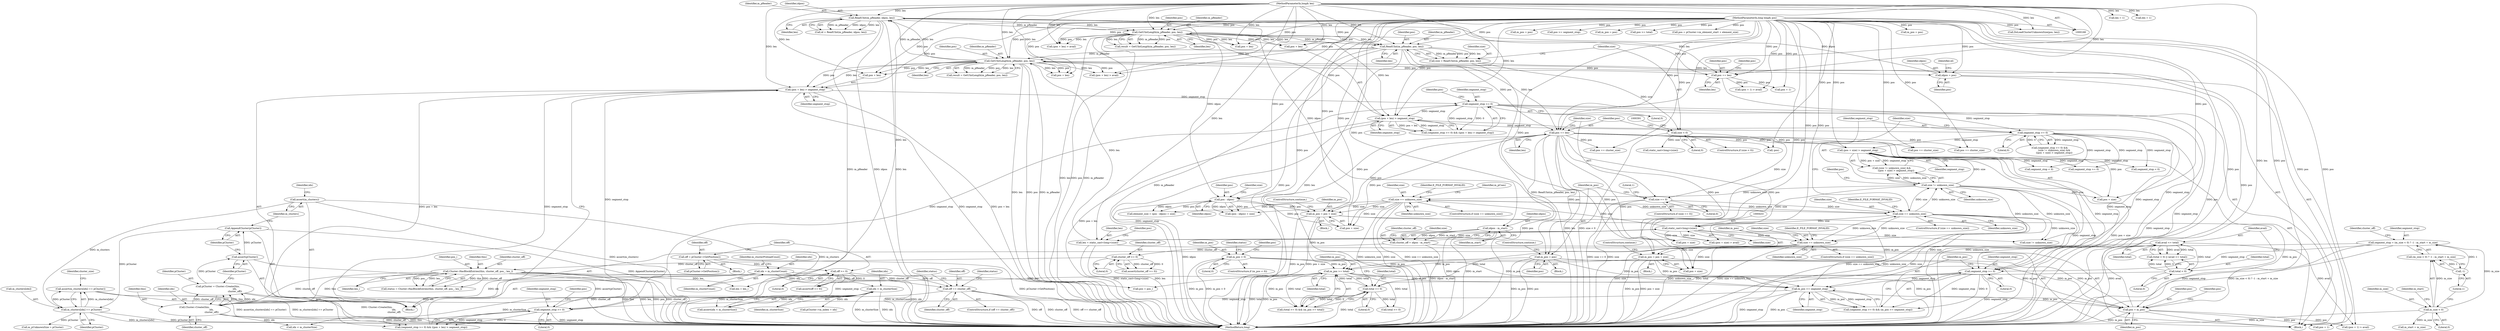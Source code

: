 digraph "1_Android_04839626ed859623901ebd3a5fd483982186b59d_26@API" {
"1000691" [label="(Call,assert(m_clusters[idx] == pCluster))"];
"1000692" [label="(Call,m_clusters[idx] == pCluster)"];
"1000685" [label="(Call,assert(m_clusters))"];
"1000683" [label="(Call,AppendCluster(pCluster))"];
"1000681" [label="(Call,assert(pCluster))"];
"1000675" [label="(Call,pCluster = Cluster::Create(this,\n                                              idx,\n                                              cluster_off))"];
"1000677" [label="(Call,Cluster::Create(this,\n                                              idx,\n                                              cluster_off))"];
"1000517" [label="(Call,Cluster::HasBlockEntries(this, cluster_off, pos_, len_))"];
"1000510" [label="(Call,cluster_off >= 0)"];
"1000496" [label="(Call,cluster_off = idpos - m_start)"];
"1000498" [label="(Call,idpos - m_start)"];
"1000311" [label="(Call,ReadUInt(m_pReader, idpos, len))"];
"1000266" [label="(Call,GetUIntLength(m_pReader, pos, len))"];
"1000381" [label="(Call,ReadUInt(m_pReader, pos, len))"];
"1000340" [label="(Call,GetUIntLength(m_pReader, pos, len))"];
"1000169" [label="(MethodParameterIn,long long& pos)"];
"1000323" [label="(Call,pos += len)"];
"1000170" [label="(MethodParameterIn,long& len)"];
"1000248" [label="(Call,pos = m_pos)"];
"1000401" [label="(Call,m_pos = pos)"];
"1000393" [label="(Call,pos += len)"];
"1000473" [label="(Call,m_pos = pos + size)"];
"1000463" [label="(Call,pos - idpos)"];
"1000449" [label="(Call,size == unknown_size)"];
"1000432" [label="(Call,static_cast<long>(size))"];
"1000408" [label="(Call,size == unknown_size)"];
"1000397" [label="(Call,size == 0)"];
"1000386" [label="(Call,size < 0)"];
"1000379" [label="(Call,size = ReadUInt(m_pReader, pos, len))"];
"1000485" [label="(Call,size == unknown_size)"];
"1000419" [label="(Call,size != unknown_size)"];
"1000490" [label="(Call,m_pos = pos + size)"];
"1000233" [label="(Call,m_pos >= total)"];
"1000173" [label="(Call,m_pos < 0)"];
"1000230" [label="(Call,total >= 0)"];
"1000201" [label="(Call,avail <= total)"];
"1000198" [label="(Call,total < 0)"];
"1000243" [label="(Call,m_pos >= segment_stop)"];
"1000240" [label="(Call,segment_stop >= 0)"];
"1000360" [label="(Call,segment_stop >= 0)"];
"1000289" [label="(Call,(pos + len) > segment_stop)"];
"1000286" [label="(Call,segment_stop >= 0)"];
"1000205" [label="(Call,segment_stop = (m_size < 0) ? -1 : m_start + m_size)"];
"1000211" [label="(Call,-1)"];
"1000208" [label="(Call,m_size < 0)"];
"1000422" [label="(Call,(pos + size) > segment_stop)"];
"1000415" [label="(Call,segment_stop >= 0)"];
"1000363" [label="(Call,(pos + len) > segment_stop)"];
"1000430" [label="(Call,len = static_cast<long>(size))"];
"1000305" [label="(Call,idpos = pos)"];
"1000545" [label="(Call,idx < m_clusterSize)"];
"1000536" [label="(Call,idx = m_clusterCount)"];
"1000570" [label="(Call,off == cluster_off)"];
"1000566" [label="(Call,off >= 0)"];
"1000562" [label="(Call,off = pCluster->GetPosition())"];
"1000396" [label="(ControlStructure,if (size == 0))"];
"1000404" [label="(ControlStructure,continue;)"];
"1000500" [label="(Identifier,m_start)"];
"1000381" [label="(Call,ReadUInt(m_pReader, pos, len))"];
"1000465" [label="(Identifier,idpos)"];
"1000249" [label="(Identifier,pos)"];
"1000484" [label="(ControlStructure,if (size == unknown_size))"];
"1000175" [label="(Literal,0)"];
"1000244" [label="(Identifier,m_pos)"];
"1000449" [label="(Call,size == unknown_size)"];
"1000409" [label="(Identifier,size)"];
"1000710" [label="(Call,segment_stop < 0)"];
"1000363" [label="(Call,(pos + len) > segment_stop)"];
"1000566" [label="(Call,off >= 0)"];
"1000314" [label="(Identifier,len)"];
"1000705" [label="(Call,m_pos = pos)"];
"1000235" [label="(Identifier,total)"];
"1000570" [label="(Call,off == cluster_off)"];
"1000692" [label="(Call,m_clusters[idx] == pCluster)"];
"1000462" [label="(Call,(pos - idpos) + size)"];
"1000386" [label="(Call,size < 0)"];
"1000267" [label="(Identifier,m_pReader)"];
"1000456" [label="(Identifier,m_pCues)"];
"1000266" [label="(Call,GetUIntLength(m_pReader, pos, len))"];
"1000447" [label="(Block,)"];
"1000497" [label="(Identifier,cluster_off)"];
"1000177" [label="(Call,DoLoadClusterUnknownSize(pos, len))"];
"1000422" [label="(Call,(pos + size) > segment_stop)"];
"1000258" [label="(Call,len = 1)"];
"1000478" [label="(ControlStructure,continue;)"];
"1000572" [label="(Identifier,cluster_off)"];
"1000541" [label="(Identifier,m_clusterPreloadCount)"];
"1000571" [label="(Identifier,off)"];
"1000239" [label="(Call,(segment_stop >= 0) && (m_pos >= segment_stop))"];
"1000658" [label="(Call,segment_stop >= 0)"];
"1000169" [label="(MethodParameterIn,long long& pos)"];
"1000198" [label="(Call,total < 0)"];
"1000546" [label="(Identifier,idx)"];
"1000297" [label="(Call,(pos + len) > avail)"];
"1000394" [label="(Identifier,pos)"];
"1000340" [label="(Call,GetUIntLength(m_pReader, pos, len))"];
"1000342" [label="(Identifier,pos)"];
"1000486" [label="(Identifier,size)"];
"1000364" [label="(Call,pos + len)"];
"1000644" [label="(Call,total >= 0)"];
"1000620" [label="(Call,segment_stop < 0)"];
"1000567" [label="(Identifier,off)"];
"1000241" [label="(Identifier,segment_stop)"];
"1000212" [label="(Literal,1)"];
"1000328" [label="(Call,pos + 1)"];
"1000393" [label="(Call,pos += len)"];
"1000544" [label="(Call,assert(idx < m_clusterSize))"];
"1000576" [label="(Identifier,status)"];
"1000543" [label="(Block,)"];
"1000696" [label="(Identifier,pCluster)"];
"1000684" [label="(Identifier,pCluster)"];
"1000615" [label="(Call,m_pos = pos)"];
"1000519" [label="(Identifier,cluster_off)"];
"1000515" [label="(Call,status = Cluster::HasBlockEntries(this, cluster_off, pos_, len_))"];
"1000502" [label="(Call,size != unknown_size)"];
"1000385" [label="(ControlStructure,if (size < 0))"];
"1000213" [label="(Call,m_start + m_size)"];
"1000210" [label="(Literal,0)"];
"1000400" [label="(Block,)"];
"1000424" [label="(Identifier,pos)"];
"1000661" [label="(Call,pos >= segment_stop)"];
"1000510" [label="(Call,cluster_off >= 0)"];
"1000699" [label="(Identifier,cluster_size)"];
"1000688" [label="(Call,idx < m_clusterSize)"];
"1000417" [label="(Literal,0)"];
"1000408" [label="(Call,size == unknown_size)"];
"1000242" [label="(Literal,0)"];
"1000325" [label="(Identifier,len)"];
"1000312" [label="(Identifier,m_pReader)"];
"1000203" [label="(Identifier,total)"];
"1000520" [label="(Identifier,pos_)"];
"1000491" [label="(Identifier,m_pos)"];
"1000538" [label="(Identifier,m_clusterCount)"];
"1000233" [label="(Call,m_pos >= total)"];
"1000512" [label="(Literal,0)"];
"1000232" [label="(Literal,0)"];
"1000209" [label="(Identifier,m_size)"];
"1000240" [label="(Call,segment_stop >= 0)"];
"1000670" [label="(Call,m_pos = pos)"];
"1000415" [label="(Call,segment_stop >= 0)"];
"1000475" [label="(Call,pos + size)"];
"1000685" [label="(Call,assert(m_clusters))"];
"1000252" [label="(Call,(pos + 1) > avail)"];
"1000229" [label="(Call,(total >= 0) && (m_pos >= total))"];
"1000683" [label="(Call,AppendCluster(pCluster))"];
"1000298" [label="(Call,pos + len)"];
"1000431" [label="(Identifier,len)"];
"1000305" [label="(Call,idpos = pos)"];
"1000473" [label="(Call,m_pos = pos + size)"];
"1000639" [label="(Call,pos += cluster_size)"];
"1000450" [label="(Identifier,size)"];
"1000324" [label="(Identifier,pos)"];
"1000489" [label="(Identifier,E_FILE_FORMAT_INVALID)"];
"1000207" [label="(Call,(m_size < 0) ? -1 : m_start + m_size)"];
"1000199" [label="(Identifier,total)"];
"1000341" [label="(Identifier,m_pReader)"];
"1000463" [label="(Call,pos - idpos)"];
"1000678" [label="(Identifier,this)"];
"1000214" [label="(Identifier,m_start)"];
"1000285" [label="(Call,(segment_stop >= 0) && ((pos + len) > segment_stop))"];
"1000430" [label="(Call,len = static_cast<long>(size))"];
"1000269" [label="(Identifier,len)"];
"1000234" [label="(Identifier,m_pos)"];
"1000474" [label="(Identifier,m_pos)"];
"1000171" [label="(Block,)"];
"1000536" [label="(Call,idx = m_clusterCount)"];
"1000460" [label="(Call,element_size = (pos - idpos) + size)"];
"1000250" [label="(Identifier,m_pos)"];
"1000432" [label="(Call,static_cast<long>(size))"];
"1000499" [label="(Identifier,idpos)"];
"1000682" [label="(Identifier,pCluster)"];
"1000416" [label="(Identifier,segment_stop)"];
"1000503" [label="(Identifier,size)"];
"1000723" [label="(Call,-pos)"];
"1000584" [label="(Call,pos += cluster_size)"];
"1001022" [label="(MethodReturn,long)"];
"1000426" [label="(Identifier,segment_stop)"];
"1000569" [label="(ControlStructure,if (off == cluster_off))"];
"1000327" [label="(Call,(pos + 1) > avail)"];
"1000483" [label="(Block,)"];
"1000365" [label="(Identifier,pos)"];
"1000438" [label="(Identifier,pos)"];
"1000362" [label="(Literal,0)"];
"1000563" [label="(Identifier,off)"];
"1000205" [label="(Call,segment_stop = (m_size < 0) ? -1 : m_start + m_size)"];
"1000565" [label="(Call,assert(off >= 0))"];
"1000268" [label="(Identifier,pos)"];
"1000323" [label="(Call,pos += len)"];
"1000418" [label="(Call,(size != unknown_size) &&\n            ((pos + size) > segment_stop))"];
"1000537" [label="(Identifier,idx)"];
"1000412" [label="(Identifier,E_FILE_FORMAT_INVALID)"];
"1000545" [label="(Call,idx < m_clusterSize)"];
"1000387" [label="(Identifier,size)"];
"1000173" [label="(Call,m_pos < 0)"];
"1000170" [label="(MethodParameterIn,long& len)"];
"1000466" [label="(Identifier,size)"];
"1000253" [label="(Call,pos + 1)"];
"1000395" [label="(Identifier,len)"];
"1000464" [label="(Identifier,pos)"];
"1000630" [label="(Identifier,status)"];
"1000421" [label="(Identifier,unknown_size)"];
"1000206" [label="(Identifier,segment_stop)"];
"1000691" [label="(Call,assert(m_clusters[idx] == pCluster))"];
"1000254" [label="(Identifier,pos)"];
"1000311" [label="(Call,ReadUInt(m_pReader, idpos, len))"];
"1000397" [label="(Call,size == 0)"];
"1000383" [label="(Identifier,pos)"];
"1000496" [label="(Call,cluster_off = idpos - m_start)"];
"1000310" [label="(Identifier,id)"];
"1000511" [label="(Identifier,cluster_off)"];
"1000382" [label="(Identifier,m_pReader)"];
"1000530" [label="(Call,len = len_)"];
"1000498" [label="(Call,idpos - m_start)"];
"1000309" [label="(Call,id = ReadUInt(m_pReader, idpos, len))"];
"1000495" [label="(ControlStructure,continue;)"];
"1000197" [label="(Call,(total < 0) || (avail <= total))"];
"1000407" [label="(ControlStructure,if (size == unknown_size))"];
"1000202" [label="(Identifier,avail)"];
"1000371" [label="(Call,(pos + len) > avail)"];
"1000492" [label="(Call,pos + size)"];
"1000287" [label="(Identifier,segment_stop)"];
"1000718" [label="(Call,m_pUnknownSize = pCluster)"];
"1000211" [label="(Call,-1)"];
"1000367" [label="(Identifier,segment_stop)"];
"1000547" [label="(Identifier,m_clusterSize)"];
"1000414" [label="(Call,(segment_stop >= 0) &&\n            (size != unknown_size) &&\n            ((pos + size) > segment_stop))"];
"1000564" [label="(Call,pCluster->GetPosition())"];
"1000333" [label="(Call,len = 1)"];
"1000437" [label="(Call,pos + size)"];
"1000329" [label="(Identifier,pos)"];
"1000231" [label="(Identifier,total)"];
"1000248" [label="(Call,pos = m_pos)"];
"1000509" [label="(Call,assert(cluster_off >= 0))"];
"1000360" [label="(Call,segment_stop >= 0)"];
"1000307" [label="(Identifier,pos)"];
"1000562" [label="(Call,off = pCluster->GetPosition())"];
"1000390" [label="(Call,static_cast<long>(size))"];
"1000289" [label="(Call,(pos + len) > segment_stop)"];
"1000403" [label="(Identifier,pos)"];
"1000487" [label="(Identifier,unknown_size)"];
"1000286" [label="(Call,segment_stop >= 0)"];
"1000679" [label="(Identifier,idx)"];
"1000380" [label="(Identifier,size)"];
"1000451" [label="(Identifier,unknown_size)"];
"1000338" [label="(Call,result = GetUIntLength(m_pReader, pos, len))"];
"1000693" [label="(Call,m_clusters[idx])"];
"1000243" [label="(Call,m_pos >= segment_stop)"];
"1000490" [label="(Call,m_pos = pos + size)"];
"1000361" [label="(Identifier,segment_stop)"];
"1000291" [label="(Identifier,pos)"];
"1000399" [label="(Literal,0)"];
"1000372" [label="(Call,pos + len)"];
"1000680" [label="(Identifier,cluster_off)"];
"1000384" [label="(Identifier,len)"];
"1000681" [label="(Call,assert(pCluster))"];
"1000200" [label="(Literal,0)"];
"1000227" [label="(Block,)"];
"1000436" [label="(Call,(pos + size) > avail)"];
"1000359" [label="(Call,(segment_stop >= 0) && ((pos + len) > segment_stop))"];
"1000527" [label="(Call,pos = pos_)"];
"1000675" [label="(Call,pCluster = Cluster::Create(this,\n                                              idx,\n                                              cluster_off))"];
"1000174" [label="(Identifier,m_pos)"];
"1000517" [label="(Call,Cluster::HasBlockEntries(this, cluster_off, pos_, len_))"];
"1000647" [label="(Call,pos >= total)"];
"1000406" [label="(Literal,1)"];
"1000290" [label="(Call,pos + len)"];
"1000606" [label="(Call,pCluster->m_index = idx)"];
"1000230" [label="(Call,total >= 0)"];
"1000485" [label="(Call,size == unknown_size)"];
"1000401" [label="(Call,m_pos = pos)"];
"1000313" [label="(Identifier,idpos)"];
"1000184" [label="(Identifier,status)"];
"1000689" [label="(Identifier,idx)"];
"1000448" [label="(ControlStructure,if (size == unknown_size))"];
"1000423" [label="(Call,pos + size)"];
"1000398" [label="(Identifier,size)"];
"1000178" [label="(Identifier,pos)"];
"1000201" [label="(Call,avail <= total)"];
"1000306" [label="(Identifier,idpos)"];
"1000420" [label="(Identifier,size)"];
"1000677" [label="(Call,Cluster::Create(this,\n                                              idx,\n                                              cluster_off))"];
"1000521" [label="(Identifier,len_)"];
"1000453" [label="(Identifier,E_FILE_FORMAT_INVALID)"];
"1000419" [label="(Call,size != unknown_size)"];
"1000288" [label="(Literal,0)"];
"1000264" [label="(Call,result = GetUIntLength(m_pReader, pos, len))"];
"1000410" [label="(Identifier,unknown_size)"];
"1000388" [label="(Literal,0)"];
"1000599" [label="(Call,pos = pCluster->m_element_start + element_size)"];
"1000686" [label="(Identifier,m_clusters)"];
"1000676" [label="(Identifier,pCluster)"];
"1000343" [label="(Identifier,len)"];
"1000402" [label="(Identifier,m_pos)"];
"1000434" [label="(Identifier,size)"];
"1000245" [label="(Identifier,segment_stop)"];
"1000218" [label="(Identifier,cluster_off)"];
"1000208" [label="(Call,m_size < 0)"];
"1000568" [label="(Literal,0)"];
"1000379" [label="(Call,size = ReadUInt(m_pReader, pos, len))"];
"1000702" [label="(Call,pos += cluster_size)"];
"1000172" [label="(ControlStructure,if (m_pos < 0))"];
"1000293" [label="(Identifier,segment_stop)"];
"1000518" [label="(Identifier,this)"];
"1000691" -> "1000171"  [label="AST: "];
"1000691" -> "1000692"  [label="CFG: "];
"1000692" -> "1000691"  [label="AST: "];
"1000699" -> "1000691"  [label="CFG: "];
"1000691" -> "1001022"  [label="DDG: m_clusters[idx] == pCluster"];
"1000691" -> "1001022"  [label="DDG: assert(m_clusters[idx] == pCluster)"];
"1000692" -> "1000691"  [label="DDG: m_clusters[idx]"];
"1000692" -> "1000691"  [label="DDG: pCluster"];
"1000692" -> "1000696"  [label="CFG: "];
"1000693" -> "1000692"  [label="AST: "];
"1000696" -> "1000692"  [label="AST: "];
"1000692" -> "1001022"  [label="DDG: m_clusters[idx]"];
"1000692" -> "1001022"  [label="DDG: pCluster"];
"1000685" -> "1000692"  [label="DDG: m_clusters"];
"1000683" -> "1000692"  [label="DDG: pCluster"];
"1000692" -> "1000718"  [label="DDG: pCluster"];
"1000685" -> "1000171"  [label="AST: "];
"1000685" -> "1000686"  [label="CFG: "];
"1000686" -> "1000685"  [label="AST: "];
"1000689" -> "1000685"  [label="CFG: "];
"1000685" -> "1001022"  [label="DDG: assert(m_clusters)"];
"1000685" -> "1001022"  [label="DDG: m_clusters"];
"1000683" -> "1000171"  [label="AST: "];
"1000683" -> "1000684"  [label="CFG: "];
"1000684" -> "1000683"  [label="AST: "];
"1000686" -> "1000683"  [label="CFG: "];
"1000683" -> "1001022"  [label="DDG: AppendCluster(pCluster)"];
"1000681" -> "1000683"  [label="DDG: pCluster"];
"1000681" -> "1000171"  [label="AST: "];
"1000681" -> "1000682"  [label="CFG: "];
"1000682" -> "1000681"  [label="AST: "];
"1000684" -> "1000681"  [label="CFG: "];
"1000681" -> "1001022"  [label="DDG: assert(pCluster)"];
"1000675" -> "1000681"  [label="DDG: pCluster"];
"1000675" -> "1000171"  [label="AST: "];
"1000675" -> "1000677"  [label="CFG: "];
"1000676" -> "1000675"  [label="AST: "];
"1000677" -> "1000675"  [label="AST: "];
"1000682" -> "1000675"  [label="CFG: "];
"1000675" -> "1001022"  [label="DDG: Cluster::Create(this,\n                                              idx,\n                                              cluster_off)"];
"1000677" -> "1000675"  [label="DDG: this"];
"1000677" -> "1000675"  [label="DDG: idx"];
"1000677" -> "1000675"  [label="DDG: cluster_off"];
"1000677" -> "1000680"  [label="CFG: "];
"1000678" -> "1000677"  [label="AST: "];
"1000679" -> "1000677"  [label="AST: "];
"1000680" -> "1000677"  [label="AST: "];
"1000677" -> "1001022"  [label="DDG: this"];
"1000677" -> "1001022"  [label="DDG: cluster_off"];
"1000517" -> "1000677"  [label="DDG: this"];
"1000517" -> "1000677"  [label="DDG: cluster_off"];
"1000545" -> "1000677"  [label="DDG: idx"];
"1000536" -> "1000677"  [label="DDG: idx"];
"1000570" -> "1000677"  [label="DDG: cluster_off"];
"1000677" -> "1000688"  [label="DDG: idx"];
"1000517" -> "1000515"  [label="AST: "];
"1000517" -> "1000521"  [label="CFG: "];
"1000518" -> "1000517"  [label="AST: "];
"1000519" -> "1000517"  [label="AST: "];
"1000520" -> "1000517"  [label="AST: "];
"1000521" -> "1000517"  [label="AST: "];
"1000515" -> "1000517"  [label="CFG: "];
"1000517" -> "1001022"  [label="DDG: pos_"];
"1000517" -> "1001022"  [label="DDG: cluster_off"];
"1000517" -> "1001022"  [label="DDG: this"];
"1000517" -> "1001022"  [label="DDG: len_"];
"1000517" -> "1000515"  [label="DDG: this"];
"1000517" -> "1000515"  [label="DDG: cluster_off"];
"1000517" -> "1000515"  [label="DDG: pos_"];
"1000517" -> "1000515"  [label="DDG: len_"];
"1000510" -> "1000517"  [label="DDG: cluster_off"];
"1000517" -> "1000527"  [label="DDG: pos_"];
"1000517" -> "1000530"  [label="DDG: len_"];
"1000517" -> "1000570"  [label="DDG: cluster_off"];
"1000510" -> "1000509"  [label="AST: "];
"1000510" -> "1000512"  [label="CFG: "];
"1000511" -> "1000510"  [label="AST: "];
"1000512" -> "1000510"  [label="AST: "];
"1000509" -> "1000510"  [label="CFG: "];
"1000510" -> "1000509"  [label="DDG: cluster_off"];
"1000510" -> "1000509"  [label="DDG: 0"];
"1000496" -> "1000510"  [label="DDG: cluster_off"];
"1000496" -> "1000227"  [label="AST: "];
"1000496" -> "1000498"  [label="CFG: "];
"1000497" -> "1000496"  [label="AST: "];
"1000498" -> "1000496"  [label="AST: "];
"1000503" -> "1000496"  [label="CFG: "];
"1000496" -> "1001022"  [label="DDG: idpos - m_start"];
"1000498" -> "1000496"  [label="DDG: idpos"];
"1000498" -> "1000496"  [label="DDG: m_start"];
"1000498" -> "1000500"  [label="CFG: "];
"1000499" -> "1000498"  [label="AST: "];
"1000500" -> "1000498"  [label="AST: "];
"1000498" -> "1001022"  [label="DDG: idpos"];
"1000498" -> "1001022"  [label="DDG: m_start"];
"1000311" -> "1000498"  [label="DDG: idpos"];
"1000311" -> "1000309"  [label="AST: "];
"1000311" -> "1000314"  [label="CFG: "];
"1000312" -> "1000311"  [label="AST: "];
"1000313" -> "1000311"  [label="AST: "];
"1000314" -> "1000311"  [label="AST: "];
"1000309" -> "1000311"  [label="CFG: "];
"1000311" -> "1001022"  [label="DDG: m_pReader"];
"1000311" -> "1001022"  [label="DDG: idpos"];
"1000311" -> "1001022"  [label="DDG: len"];
"1000311" -> "1000309"  [label="DDG: m_pReader"];
"1000311" -> "1000309"  [label="DDG: idpos"];
"1000311" -> "1000309"  [label="DDG: len"];
"1000266" -> "1000311"  [label="DDG: m_pReader"];
"1000266" -> "1000311"  [label="DDG: len"];
"1000305" -> "1000311"  [label="DDG: idpos"];
"1000170" -> "1000311"  [label="DDG: len"];
"1000311" -> "1000323"  [label="DDG: len"];
"1000311" -> "1000340"  [label="DDG: m_pReader"];
"1000311" -> "1000340"  [label="DDG: len"];
"1000311" -> "1000463"  [label="DDG: idpos"];
"1000266" -> "1000264"  [label="AST: "];
"1000266" -> "1000269"  [label="CFG: "];
"1000267" -> "1000266"  [label="AST: "];
"1000268" -> "1000266"  [label="AST: "];
"1000269" -> "1000266"  [label="AST: "];
"1000264" -> "1000266"  [label="CFG: "];
"1000266" -> "1001022"  [label="DDG: len"];
"1000266" -> "1001022"  [label="DDG: pos"];
"1000266" -> "1001022"  [label="DDG: m_pReader"];
"1000266" -> "1000264"  [label="DDG: m_pReader"];
"1000266" -> "1000264"  [label="DDG: pos"];
"1000266" -> "1000264"  [label="DDG: len"];
"1000381" -> "1000266"  [label="DDG: m_pReader"];
"1000381" -> "1000266"  [label="DDG: len"];
"1000169" -> "1000266"  [label="DDG: pos"];
"1000248" -> "1000266"  [label="DDG: pos"];
"1000430" -> "1000266"  [label="DDG: len"];
"1000170" -> "1000266"  [label="DDG: len"];
"1000266" -> "1000289"  [label="DDG: pos"];
"1000266" -> "1000289"  [label="DDG: len"];
"1000266" -> "1000290"  [label="DDG: pos"];
"1000266" -> "1000290"  [label="DDG: len"];
"1000266" -> "1000297"  [label="DDG: pos"];
"1000266" -> "1000297"  [label="DDG: len"];
"1000266" -> "1000298"  [label="DDG: pos"];
"1000266" -> "1000298"  [label="DDG: len"];
"1000266" -> "1000305"  [label="DDG: pos"];
"1000266" -> "1000323"  [label="DDG: pos"];
"1000381" -> "1000379"  [label="AST: "];
"1000381" -> "1000384"  [label="CFG: "];
"1000382" -> "1000381"  [label="AST: "];
"1000383" -> "1000381"  [label="AST: "];
"1000384" -> "1000381"  [label="AST: "];
"1000379" -> "1000381"  [label="CFG: "];
"1000381" -> "1001022"  [label="DDG: pos"];
"1000381" -> "1001022"  [label="DDG: len"];
"1000381" -> "1001022"  [label="DDG: m_pReader"];
"1000381" -> "1000379"  [label="DDG: m_pReader"];
"1000381" -> "1000379"  [label="DDG: pos"];
"1000381" -> "1000379"  [label="DDG: len"];
"1000340" -> "1000381"  [label="DDG: m_pReader"];
"1000340" -> "1000381"  [label="DDG: pos"];
"1000340" -> "1000381"  [label="DDG: len"];
"1000169" -> "1000381"  [label="DDG: pos"];
"1000170" -> "1000381"  [label="DDG: len"];
"1000381" -> "1000393"  [label="DDG: len"];
"1000381" -> "1000393"  [label="DDG: pos"];
"1000340" -> "1000338"  [label="AST: "];
"1000340" -> "1000343"  [label="CFG: "];
"1000341" -> "1000340"  [label="AST: "];
"1000342" -> "1000340"  [label="AST: "];
"1000343" -> "1000340"  [label="AST: "];
"1000338" -> "1000340"  [label="CFG: "];
"1000340" -> "1001022"  [label="DDG: len"];
"1000340" -> "1001022"  [label="DDG: pos"];
"1000340" -> "1001022"  [label="DDG: m_pReader"];
"1000340" -> "1000338"  [label="DDG: m_pReader"];
"1000340" -> "1000338"  [label="DDG: pos"];
"1000340" -> "1000338"  [label="DDG: len"];
"1000169" -> "1000340"  [label="DDG: pos"];
"1000323" -> "1000340"  [label="DDG: pos"];
"1000170" -> "1000340"  [label="DDG: len"];
"1000340" -> "1000363"  [label="DDG: pos"];
"1000340" -> "1000363"  [label="DDG: len"];
"1000340" -> "1000364"  [label="DDG: pos"];
"1000340" -> "1000364"  [label="DDG: len"];
"1000340" -> "1000371"  [label="DDG: pos"];
"1000340" -> "1000371"  [label="DDG: len"];
"1000340" -> "1000372"  [label="DDG: pos"];
"1000340" -> "1000372"  [label="DDG: len"];
"1000169" -> "1000168"  [label="AST: "];
"1000169" -> "1001022"  [label="DDG: pos"];
"1000169" -> "1000177"  [label="DDG: pos"];
"1000169" -> "1000248"  [label="DDG: pos"];
"1000169" -> "1000252"  [label="DDG: pos"];
"1000169" -> "1000253"  [label="DDG: pos"];
"1000169" -> "1000289"  [label="DDG: pos"];
"1000169" -> "1000290"  [label="DDG: pos"];
"1000169" -> "1000297"  [label="DDG: pos"];
"1000169" -> "1000298"  [label="DDG: pos"];
"1000169" -> "1000305"  [label="DDG: pos"];
"1000169" -> "1000323"  [label="DDG: pos"];
"1000169" -> "1000327"  [label="DDG: pos"];
"1000169" -> "1000328"  [label="DDG: pos"];
"1000169" -> "1000363"  [label="DDG: pos"];
"1000169" -> "1000364"  [label="DDG: pos"];
"1000169" -> "1000371"  [label="DDG: pos"];
"1000169" -> "1000372"  [label="DDG: pos"];
"1000169" -> "1000393"  [label="DDG: pos"];
"1000169" -> "1000401"  [label="DDG: pos"];
"1000169" -> "1000422"  [label="DDG: pos"];
"1000169" -> "1000423"  [label="DDG: pos"];
"1000169" -> "1000436"  [label="DDG: pos"];
"1000169" -> "1000437"  [label="DDG: pos"];
"1000169" -> "1000463"  [label="DDG: pos"];
"1000169" -> "1000473"  [label="DDG: pos"];
"1000169" -> "1000475"  [label="DDG: pos"];
"1000169" -> "1000490"  [label="DDG: pos"];
"1000169" -> "1000492"  [label="DDG: pos"];
"1000169" -> "1000527"  [label="DDG: pos"];
"1000169" -> "1000584"  [label="DDG: pos"];
"1000169" -> "1000599"  [label="DDG: pos"];
"1000169" -> "1000615"  [label="DDG: pos"];
"1000169" -> "1000639"  [label="DDG: pos"];
"1000169" -> "1000647"  [label="DDG: pos"];
"1000169" -> "1000661"  [label="DDG: pos"];
"1000169" -> "1000670"  [label="DDG: pos"];
"1000169" -> "1000702"  [label="DDG: pos"];
"1000169" -> "1000705"  [label="DDG: pos"];
"1000169" -> "1000723"  [label="DDG: pos"];
"1000323" -> "1000227"  [label="AST: "];
"1000323" -> "1000325"  [label="CFG: "];
"1000324" -> "1000323"  [label="AST: "];
"1000325" -> "1000323"  [label="AST: "];
"1000329" -> "1000323"  [label="CFG: "];
"1000170" -> "1000323"  [label="DDG: len"];
"1000323" -> "1000327"  [label="DDG: pos"];
"1000323" -> "1000328"  [label="DDG: pos"];
"1000170" -> "1000168"  [label="AST: "];
"1000170" -> "1001022"  [label="DDG: len"];
"1000170" -> "1000177"  [label="DDG: len"];
"1000170" -> "1000258"  [label="DDG: len"];
"1000170" -> "1000289"  [label="DDG: len"];
"1000170" -> "1000290"  [label="DDG: len"];
"1000170" -> "1000297"  [label="DDG: len"];
"1000170" -> "1000298"  [label="DDG: len"];
"1000170" -> "1000333"  [label="DDG: len"];
"1000170" -> "1000363"  [label="DDG: len"];
"1000170" -> "1000364"  [label="DDG: len"];
"1000170" -> "1000371"  [label="DDG: len"];
"1000170" -> "1000372"  [label="DDG: len"];
"1000170" -> "1000393"  [label="DDG: len"];
"1000170" -> "1000430"  [label="DDG: len"];
"1000170" -> "1000530"  [label="DDG: len"];
"1000248" -> "1000227"  [label="AST: "];
"1000248" -> "1000250"  [label="CFG: "];
"1000249" -> "1000248"  [label="AST: "];
"1000250" -> "1000248"  [label="AST: "];
"1000254" -> "1000248"  [label="CFG: "];
"1000248" -> "1001022"  [label="DDG: m_pos"];
"1000401" -> "1000248"  [label="DDG: m_pos"];
"1000473" -> "1000248"  [label="DDG: m_pos"];
"1000490" -> "1000248"  [label="DDG: m_pos"];
"1000233" -> "1000248"  [label="DDG: m_pos"];
"1000243" -> "1000248"  [label="DDG: m_pos"];
"1000173" -> "1000248"  [label="DDG: m_pos"];
"1000248" -> "1000252"  [label="DDG: pos"];
"1000248" -> "1000253"  [label="DDG: pos"];
"1000401" -> "1000400"  [label="AST: "];
"1000401" -> "1000403"  [label="CFG: "];
"1000402" -> "1000401"  [label="AST: "];
"1000403" -> "1000401"  [label="AST: "];
"1000404" -> "1000401"  [label="CFG: "];
"1000401" -> "1001022"  [label="DDG: m_pos"];
"1000401" -> "1001022"  [label="DDG: pos"];
"1000401" -> "1000233"  [label="DDG: m_pos"];
"1000401" -> "1000243"  [label="DDG: m_pos"];
"1000393" -> "1000401"  [label="DDG: pos"];
"1000393" -> "1000227"  [label="AST: "];
"1000393" -> "1000395"  [label="CFG: "];
"1000394" -> "1000393"  [label="AST: "];
"1000395" -> "1000393"  [label="AST: "];
"1000398" -> "1000393"  [label="CFG: "];
"1000393" -> "1001022"  [label="DDG: pos"];
"1000393" -> "1001022"  [label="DDG: len"];
"1000393" -> "1000422"  [label="DDG: pos"];
"1000393" -> "1000423"  [label="DDG: pos"];
"1000393" -> "1000436"  [label="DDG: pos"];
"1000393" -> "1000437"  [label="DDG: pos"];
"1000393" -> "1000463"  [label="DDG: pos"];
"1000393" -> "1000473"  [label="DDG: pos"];
"1000393" -> "1000475"  [label="DDG: pos"];
"1000393" -> "1000490"  [label="DDG: pos"];
"1000393" -> "1000492"  [label="DDG: pos"];
"1000393" -> "1000584"  [label="DDG: pos"];
"1000393" -> "1000639"  [label="DDG: pos"];
"1000393" -> "1000702"  [label="DDG: pos"];
"1000393" -> "1000723"  [label="DDG: pos"];
"1000473" -> "1000447"  [label="AST: "];
"1000473" -> "1000475"  [label="CFG: "];
"1000474" -> "1000473"  [label="AST: "];
"1000475" -> "1000473"  [label="AST: "];
"1000478" -> "1000473"  [label="CFG: "];
"1000473" -> "1001022"  [label="DDG: m_pos"];
"1000473" -> "1001022"  [label="DDG: pos + size"];
"1000473" -> "1000233"  [label="DDG: m_pos"];
"1000473" -> "1000243"  [label="DDG: m_pos"];
"1000463" -> "1000473"  [label="DDG: pos"];
"1000449" -> "1000473"  [label="DDG: size"];
"1000463" -> "1000462"  [label="AST: "];
"1000463" -> "1000465"  [label="CFG: "];
"1000464" -> "1000463"  [label="AST: "];
"1000465" -> "1000463"  [label="AST: "];
"1000466" -> "1000463"  [label="CFG: "];
"1000463" -> "1001022"  [label="DDG: idpos"];
"1000463" -> "1000460"  [label="DDG: pos"];
"1000463" -> "1000460"  [label="DDG: idpos"];
"1000463" -> "1000462"  [label="DDG: pos"];
"1000463" -> "1000462"  [label="DDG: idpos"];
"1000463" -> "1000475"  [label="DDG: pos"];
"1000449" -> "1000448"  [label="AST: "];
"1000449" -> "1000451"  [label="CFG: "];
"1000450" -> "1000449"  [label="AST: "];
"1000451" -> "1000449"  [label="AST: "];
"1000453" -> "1000449"  [label="CFG: "];
"1000456" -> "1000449"  [label="CFG: "];
"1000449" -> "1001022"  [label="DDG: size"];
"1000449" -> "1001022"  [label="DDG: size == unknown_size"];
"1000449" -> "1001022"  [label="DDG: unknown_size"];
"1000449" -> "1000408"  [label="DDG: unknown_size"];
"1000432" -> "1000449"  [label="DDG: size"];
"1000408" -> "1000449"  [label="DDG: unknown_size"];
"1000419" -> "1000449"  [label="DDG: unknown_size"];
"1000449" -> "1000460"  [label="DDG: size"];
"1000449" -> "1000462"  [label="DDG: size"];
"1000449" -> "1000475"  [label="DDG: size"];
"1000432" -> "1000430"  [label="AST: "];
"1000432" -> "1000434"  [label="CFG: "];
"1000433" -> "1000432"  [label="AST: "];
"1000434" -> "1000432"  [label="AST: "];
"1000430" -> "1000432"  [label="CFG: "];
"1000432" -> "1000430"  [label="DDG: size"];
"1000408" -> "1000432"  [label="DDG: size"];
"1000419" -> "1000432"  [label="DDG: size"];
"1000432" -> "1000436"  [label="DDG: size"];
"1000432" -> "1000437"  [label="DDG: size"];
"1000432" -> "1000485"  [label="DDG: size"];
"1000432" -> "1000502"  [label="DDG: size"];
"1000408" -> "1000407"  [label="AST: "];
"1000408" -> "1000410"  [label="CFG: "];
"1000409" -> "1000408"  [label="AST: "];
"1000410" -> "1000408"  [label="AST: "];
"1000412" -> "1000408"  [label="CFG: "];
"1000416" -> "1000408"  [label="CFG: "];
"1000408" -> "1001022"  [label="DDG: size"];
"1000408" -> "1001022"  [label="DDG: size == unknown_size"];
"1000408" -> "1001022"  [label="DDG: unknown_size"];
"1000397" -> "1000408"  [label="DDG: size"];
"1000485" -> "1000408"  [label="DDG: unknown_size"];
"1000408" -> "1000419"  [label="DDG: size"];
"1000408" -> "1000419"  [label="DDG: unknown_size"];
"1000408" -> "1000485"  [label="DDG: unknown_size"];
"1000408" -> "1000502"  [label="DDG: unknown_size"];
"1000397" -> "1000396"  [label="AST: "];
"1000397" -> "1000399"  [label="CFG: "];
"1000398" -> "1000397"  [label="AST: "];
"1000399" -> "1000397"  [label="AST: "];
"1000402" -> "1000397"  [label="CFG: "];
"1000406" -> "1000397"  [label="CFG: "];
"1000397" -> "1001022"  [label="DDG: size == 0"];
"1000397" -> "1001022"  [label="DDG: size"];
"1000386" -> "1000397"  [label="DDG: size"];
"1000386" -> "1000385"  [label="AST: "];
"1000386" -> "1000388"  [label="CFG: "];
"1000387" -> "1000386"  [label="AST: "];
"1000388" -> "1000386"  [label="AST: "];
"1000391" -> "1000386"  [label="CFG: "];
"1000394" -> "1000386"  [label="CFG: "];
"1000386" -> "1001022"  [label="DDG: size < 0"];
"1000379" -> "1000386"  [label="DDG: size"];
"1000386" -> "1000390"  [label="DDG: size"];
"1000379" -> "1000227"  [label="AST: "];
"1000380" -> "1000379"  [label="AST: "];
"1000387" -> "1000379"  [label="CFG: "];
"1000379" -> "1001022"  [label="DDG: ReadUInt(m_pReader, pos, len)"];
"1000485" -> "1000484"  [label="AST: "];
"1000485" -> "1000487"  [label="CFG: "];
"1000486" -> "1000485"  [label="AST: "];
"1000487" -> "1000485"  [label="AST: "];
"1000489" -> "1000485"  [label="CFG: "];
"1000491" -> "1000485"  [label="CFG: "];
"1000485" -> "1001022"  [label="DDG: size"];
"1000485" -> "1001022"  [label="DDG: unknown_size"];
"1000485" -> "1001022"  [label="DDG: size == unknown_size"];
"1000419" -> "1000485"  [label="DDG: unknown_size"];
"1000485" -> "1000490"  [label="DDG: size"];
"1000485" -> "1000492"  [label="DDG: size"];
"1000419" -> "1000418"  [label="AST: "];
"1000419" -> "1000421"  [label="CFG: "];
"1000420" -> "1000419"  [label="AST: "];
"1000421" -> "1000419"  [label="AST: "];
"1000424" -> "1000419"  [label="CFG: "];
"1000418" -> "1000419"  [label="CFG: "];
"1000419" -> "1001022"  [label="DDG: size"];
"1000419" -> "1001022"  [label="DDG: unknown_size"];
"1000419" -> "1000418"  [label="DDG: size"];
"1000419" -> "1000418"  [label="DDG: unknown_size"];
"1000419" -> "1000422"  [label="DDG: size"];
"1000419" -> "1000423"  [label="DDG: size"];
"1000419" -> "1000502"  [label="DDG: unknown_size"];
"1000490" -> "1000483"  [label="AST: "];
"1000490" -> "1000492"  [label="CFG: "];
"1000491" -> "1000490"  [label="AST: "];
"1000492" -> "1000490"  [label="AST: "];
"1000495" -> "1000490"  [label="CFG: "];
"1000490" -> "1001022"  [label="DDG: m_pos"];
"1000490" -> "1001022"  [label="DDG: pos + size"];
"1000490" -> "1000233"  [label="DDG: m_pos"];
"1000490" -> "1000243"  [label="DDG: m_pos"];
"1000233" -> "1000229"  [label="AST: "];
"1000233" -> "1000235"  [label="CFG: "];
"1000234" -> "1000233"  [label="AST: "];
"1000235" -> "1000233"  [label="AST: "];
"1000229" -> "1000233"  [label="CFG: "];
"1000233" -> "1001022"  [label="DDG: total"];
"1000233" -> "1001022"  [label="DDG: m_pos"];
"1000233" -> "1000230"  [label="DDG: total"];
"1000233" -> "1000229"  [label="DDG: m_pos"];
"1000233" -> "1000229"  [label="DDG: total"];
"1000173" -> "1000233"  [label="DDG: m_pos"];
"1000230" -> "1000233"  [label="DDG: total"];
"1000233" -> "1000243"  [label="DDG: m_pos"];
"1000233" -> "1000644"  [label="DDG: total"];
"1000173" -> "1000172"  [label="AST: "];
"1000173" -> "1000175"  [label="CFG: "];
"1000174" -> "1000173"  [label="AST: "];
"1000175" -> "1000173"  [label="AST: "];
"1000178" -> "1000173"  [label="CFG: "];
"1000184" -> "1000173"  [label="CFG: "];
"1000173" -> "1001022"  [label="DDG: m_pos < 0"];
"1000173" -> "1001022"  [label="DDG: m_pos"];
"1000173" -> "1000243"  [label="DDG: m_pos"];
"1000230" -> "1000229"  [label="AST: "];
"1000230" -> "1000232"  [label="CFG: "];
"1000231" -> "1000230"  [label="AST: "];
"1000232" -> "1000230"  [label="AST: "];
"1000234" -> "1000230"  [label="CFG: "];
"1000229" -> "1000230"  [label="CFG: "];
"1000230" -> "1001022"  [label="DDG: total"];
"1000230" -> "1000229"  [label="DDG: total"];
"1000230" -> "1000229"  [label="DDG: 0"];
"1000201" -> "1000230"  [label="DDG: total"];
"1000198" -> "1000230"  [label="DDG: total"];
"1000230" -> "1000644"  [label="DDG: total"];
"1000201" -> "1000197"  [label="AST: "];
"1000201" -> "1000203"  [label="CFG: "];
"1000202" -> "1000201"  [label="AST: "];
"1000203" -> "1000201"  [label="AST: "];
"1000197" -> "1000201"  [label="CFG: "];
"1000201" -> "1001022"  [label="DDG: avail"];
"1000201" -> "1000197"  [label="DDG: avail"];
"1000201" -> "1000197"  [label="DDG: total"];
"1000198" -> "1000201"  [label="DDG: total"];
"1000201" -> "1000252"  [label="DDG: avail"];
"1000198" -> "1000197"  [label="AST: "];
"1000198" -> "1000200"  [label="CFG: "];
"1000199" -> "1000198"  [label="AST: "];
"1000200" -> "1000198"  [label="AST: "];
"1000202" -> "1000198"  [label="CFG: "];
"1000197" -> "1000198"  [label="CFG: "];
"1000198" -> "1000197"  [label="DDG: total"];
"1000198" -> "1000197"  [label="DDG: 0"];
"1000243" -> "1000239"  [label="AST: "];
"1000243" -> "1000245"  [label="CFG: "];
"1000244" -> "1000243"  [label="AST: "];
"1000245" -> "1000243"  [label="AST: "];
"1000239" -> "1000243"  [label="CFG: "];
"1000243" -> "1001022"  [label="DDG: m_pos"];
"1000243" -> "1001022"  [label="DDG: segment_stop"];
"1000243" -> "1000239"  [label="DDG: m_pos"];
"1000243" -> "1000239"  [label="DDG: segment_stop"];
"1000240" -> "1000243"  [label="DDG: segment_stop"];
"1000243" -> "1000286"  [label="DDG: segment_stop"];
"1000240" -> "1000239"  [label="AST: "];
"1000240" -> "1000242"  [label="CFG: "];
"1000241" -> "1000240"  [label="AST: "];
"1000242" -> "1000240"  [label="AST: "];
"1000244" -> "1000240"  [label="CFG: "];
"1000239" -> "1000240"  [label="CFG: "];
"1000240" -> "1001022"  [label="DDG: segment_stop"];
"1000240" -> "1000239"  [label="DDG: segment_stop"];
"1000240" -> "1000239"  [label="DDG: 0"];
"1000360" -> "1000240"  [label="DDG: segment_stop"];
"1000205" -> "1000240"  [label="DDG: segment_stop"];
"1000422" -> "1000240"  [label="DDG: segment_stop"];
"1000363" -> "1000240"  [label="DDG: segment_stop"];
"1000415" -> "1000240"  [label="DDG: segment_stop"];
"1000240" -> "1000286"  [label="DDG: segment_stop"];
"1000360" -> "1000359"  [label="AST: "];
"1000360" -> "1000362"  [label="CFG: "];
"1000361" -> "1000360"  [label="AST: "];
"1000362" -> "1000360"  [label="AST: "];
"1000365" -> "1000360"  [label="CFG: "];
"1000359" -> "1000360"  [label="CFG: "];
"1000360" -> "1001022"  [label="DDG: segment_stop"];
"1000360" -> "1000359"  [label="DDG: segment_stop"];
"1000360" -> "1000359"  [label="DDG: 0"];
"1000289" -> "1000360"  [label="DDG: segment_stop"];
"1000286" -> "1000360"  [label="DDG: segment_stop"];
"1000360" -> "1000363"  [label="DDG: segment_stop"];
"1000360" -> "1000415"  [label="DDG: segment_stop"];
"1000289" -> "1000285"  [label="AST: "];
"1000289" -> "1000293"  [label="CFG: "];
"1000290" -> "1000289"  [label="AST: "];
"1000293" -> "1000289"  [label="AST: "];
"1000285" -> "1000289"  [label="CFG: "];
"1000289" -> "1001022"  [label="DDG: pos + len"];
"1000289" -> "1001022"  [label="DDG: segment_stop"];
"1000289" -> "1000285"  [label="DDG: pos + len"];
"1000289" -> "1000285"  [label="DDG: segment_stop"];
"1000286" -> "1000289"  [label="DDG: segment_stop"];
"1000286" -> "1000285"  [label="AST: "];
"1000286" -> "1000288"  [label="CFG: "];
"1000287" -> "1000286"  [label="AST: "];
"1000288" -> "1000286"  [label="AST: "];
"1000291" -> "1000286"  [label="CFG: "];
"1000285" -> "1000286"  [label="CFG: "];
"1000286" -> "1001022"  [label="DDG: segment_stop"];
"1000286" -> "1000285"  [label="DDG: segment_stop"];
"1000286" -> "1000285"  [label="DDG: 0"];
"1000205" -> "1000171"  [label="AST: "];
"1000205" -> "1000207"  [label="CFG: "];
"1000206" -> "1000205"  [label="AST: "];
"1000207" -> "1000205"  [label="AST: "];
"1000218" -> "1000205"  [label="CFG: "];
"1000205" -> "1001022"  [label="DDG: segment_stop"];
"1000205" -> "1001022"  [label="DDG: (m_size < 0) ? -1 : m_start + m_size"];
"1000211" -> "1000205"  [label="DDG: 1"];
"1000208" -> "1000205"  [label="DDG: m_size"];
"1000211" -> "1000207"  [label="AST: "];
"1000211" -> "1000212"  [label="CFG: "];
"1000212" -> "1000211"  [label="AST: "];
"1000207" -> "1000211"  [label="CFG: "];
"1000211" -> "1000207"  [label="DDG: 1"];
"1000208" -> "1000207"  [label="AST: "];
"1000208" -> "1000210"  [label="CFG: "];
"1000209" -> "1000208"  [label="AST: "];
"1000210" -> "1000208"  [label="AST: "];
"1000212" -> "1000208"  [label="CFG: "];
"1000214" -> "1000208"  [label="CFG: "];
"1000208" -> "1001022"  [label="DDG: m_size"];
"1000208" -> "1000207"  [label="DDG: m_size"];
"1000208" -> "1000213"  [label="DDG: m_size"];
"1000422" -> "1000418"  [label="AST: "];
"1000422" -> "1000426"  [label="CFG: "];
"1000423" -> "1000422"  [label="AST: "];
"1000426" -> "1000422"  [label="AST: "];
"1000418" -> "1000422"  [label="CFG: "];
"1000422" -> "1001022"  [label="DDG: segment_stop"];
"1000422" -> "1001022"  [label="DDG: pos + size"];
"1000422" -> "1000418"  [label="DDG: pos + size"];
"1000422" -> "1000418"  [label="DDG: segment_stop"];
"1000415" -> "1000422"  [label="DDG: segment_stop"];
"1000422" -> "1000620"  [label="DDG: segment_stop"];
"1000422" -> "1000658"  [label="DDG: segment_stop"];
"1000422" -> "1000710"  [label="DDG: segment_stop"];
"1000415" -> "1000414"  [label="AST: "];
"1000415" -> "1000417"  [label="CFG: "];
"1000416" -> "1000415"  [label="AST: "];
"1000417" -> "1000415"  [label="AST: "];
"1000420" -> "1000415"  [label="CFG: "];
"1000414" -> "1000415"  [label="CFG: "];
"1000415" -> "1001022"  [label="DDG: segment_stop"];
"1000415" -> "1000414"  [label="DDG: segment_stop"];
"1000415" -> "1000414"  [label="DDG: 0"];
"1000363" -> "1000415"  [label="DDG: segment_stop"];
"1000415" -> "1000620"  [label="DDG: segment_stop"];
"1000415" -> "1000658"  [label="DDG: segment_stop"];
"1000415" -> "1000710"  [label="DDG: segment_stop"];
"1000363" -> "1000359"  [label="AST: "];
"1000363" -> "1000367"  [label="CFG: "];
"1000364" -> "1000363"  [label="AST: "];
"1000367" -> "1000363"  [label="AST: "];
"1000359" -> "1000363"  [label="CFG: "];
"1000363" -> "1001022"  [label="DDG: pos + len"];
"1000363" -> "1001022"  [label="DDG: segment_stop"];
"1000363" -> "1000359"  [label="DDG: pos + len"];
"1000363" -> "1000359"  [label="DDG: segment_stop"];
"1000430" -> "1000227"  [label="AST: "];
"1000431" -> "1000430"  [label="AST: "];
"1000438" -> "1000430"  [label="CFG: "];
"1000430" -> "1001022"  [label="DDG: static_cast<long>(size)"];
"1000430" -> "1001022"  [label="DDG: len"];
"1000305" -> "1000227"  [label="AST: "];
"1000305" -> "1000307"  [label="CFG: "];
"1000306" -> "1000305"  [label="AST: "];
"1000307" -> "1000305"  [label="AST: "];
"1000310" -> "1000305"  [label="CFG: "];
"1000305" -> "1001022"  [label="DDG: pos"];
"1000545" -> "1000544"  [label="AST: "];
"1000545" -> "1000547"  [label="CFG: "];
"1000546" -> "1000545"  [label="AST: "];
"1000547" -> "1000545"  [label="AST: "];
"1000544" -> "1000545"  [label="CFG: "];
"1000545" -> "1001022"  [label="DDG: idx"];
"1000545" -> "1001022"  [label="DDG: m_clusterSize"];
"1000545" -> "1000544"  [label="DDG: idx"];
"1000545" -> "1000544"  [label="DDG: m_clusterSize"];
"1000536" -> "1000545"  [label="DDG: idx"];
"1000545" -> "1000606"  [label="DDG: idx"];
"1000545" -> "1000688"  [label="DDG: m_clusterSize"];
"1000536" -> "1000171"  [label="AST: "];
"1000536" -> "1000538"  [label="CFG: "];
"1000537" -> "1000536"  [label="AST: "];
"1000538" -> "1000536"  [label="AST: "];
"1000541" -> "1000536"  [label="CFG: "];
"1000536" -> "1001022"  [label="DDG: m_clusterCount"];
"1000536" -> "1001022"  [label="DDG: idx"];
"1000570" -> "1000569"  [label="AST: "];
"1000570" -> "1000572"  [label="CFG: "];
"1000571" -> "1000570"  [label="AST: "];
"1000572" -> "1000570"  [label="AST: "];
"1000576" -> "1000570"  [label="CFG: "];
"1000630" -> "1000570"  [label="CFG: "];
"1000570" -> "1001022"  [label="DDG: off"];
"1000570" -> "1001022"  [label="DDG: cluster_off"];
"1000570" -> "1001022"  [label="DDG: off == cluster_off"];
"1000566" -> "1000570"  [label="DDG: off"];
"1000566" -> "1000565"  [label="AST: "];
"1000566" -> "1000568"  [label="CFG: "];
"1000567" -> "1000566"  [label="AST: "];
"1000568" -> "1000566"  [label="AST: "];
"1000565" -> "1000566"  [label="CFG: "];
"1000566" -> "1000565"  [label="DDG: off"];
"1000566" -> "1000565"  [label="DDG: 0"];
"1000562" -> "1000566"  [label="DDG: off"];
"1000562" -> "1000543"  [label="AST: "];
"1000562" -> "1000564"  [label="CFG: "];
"1000563" -> "1000562"  [label="AST: "];
"1000564" -> "1000562"  [label="AST: "];
"1000567" -> "1000562"  [label="CFG: "];
"1000562" -> "1001022"  [label="DDG: pCluster->GetPosition()"];
}
